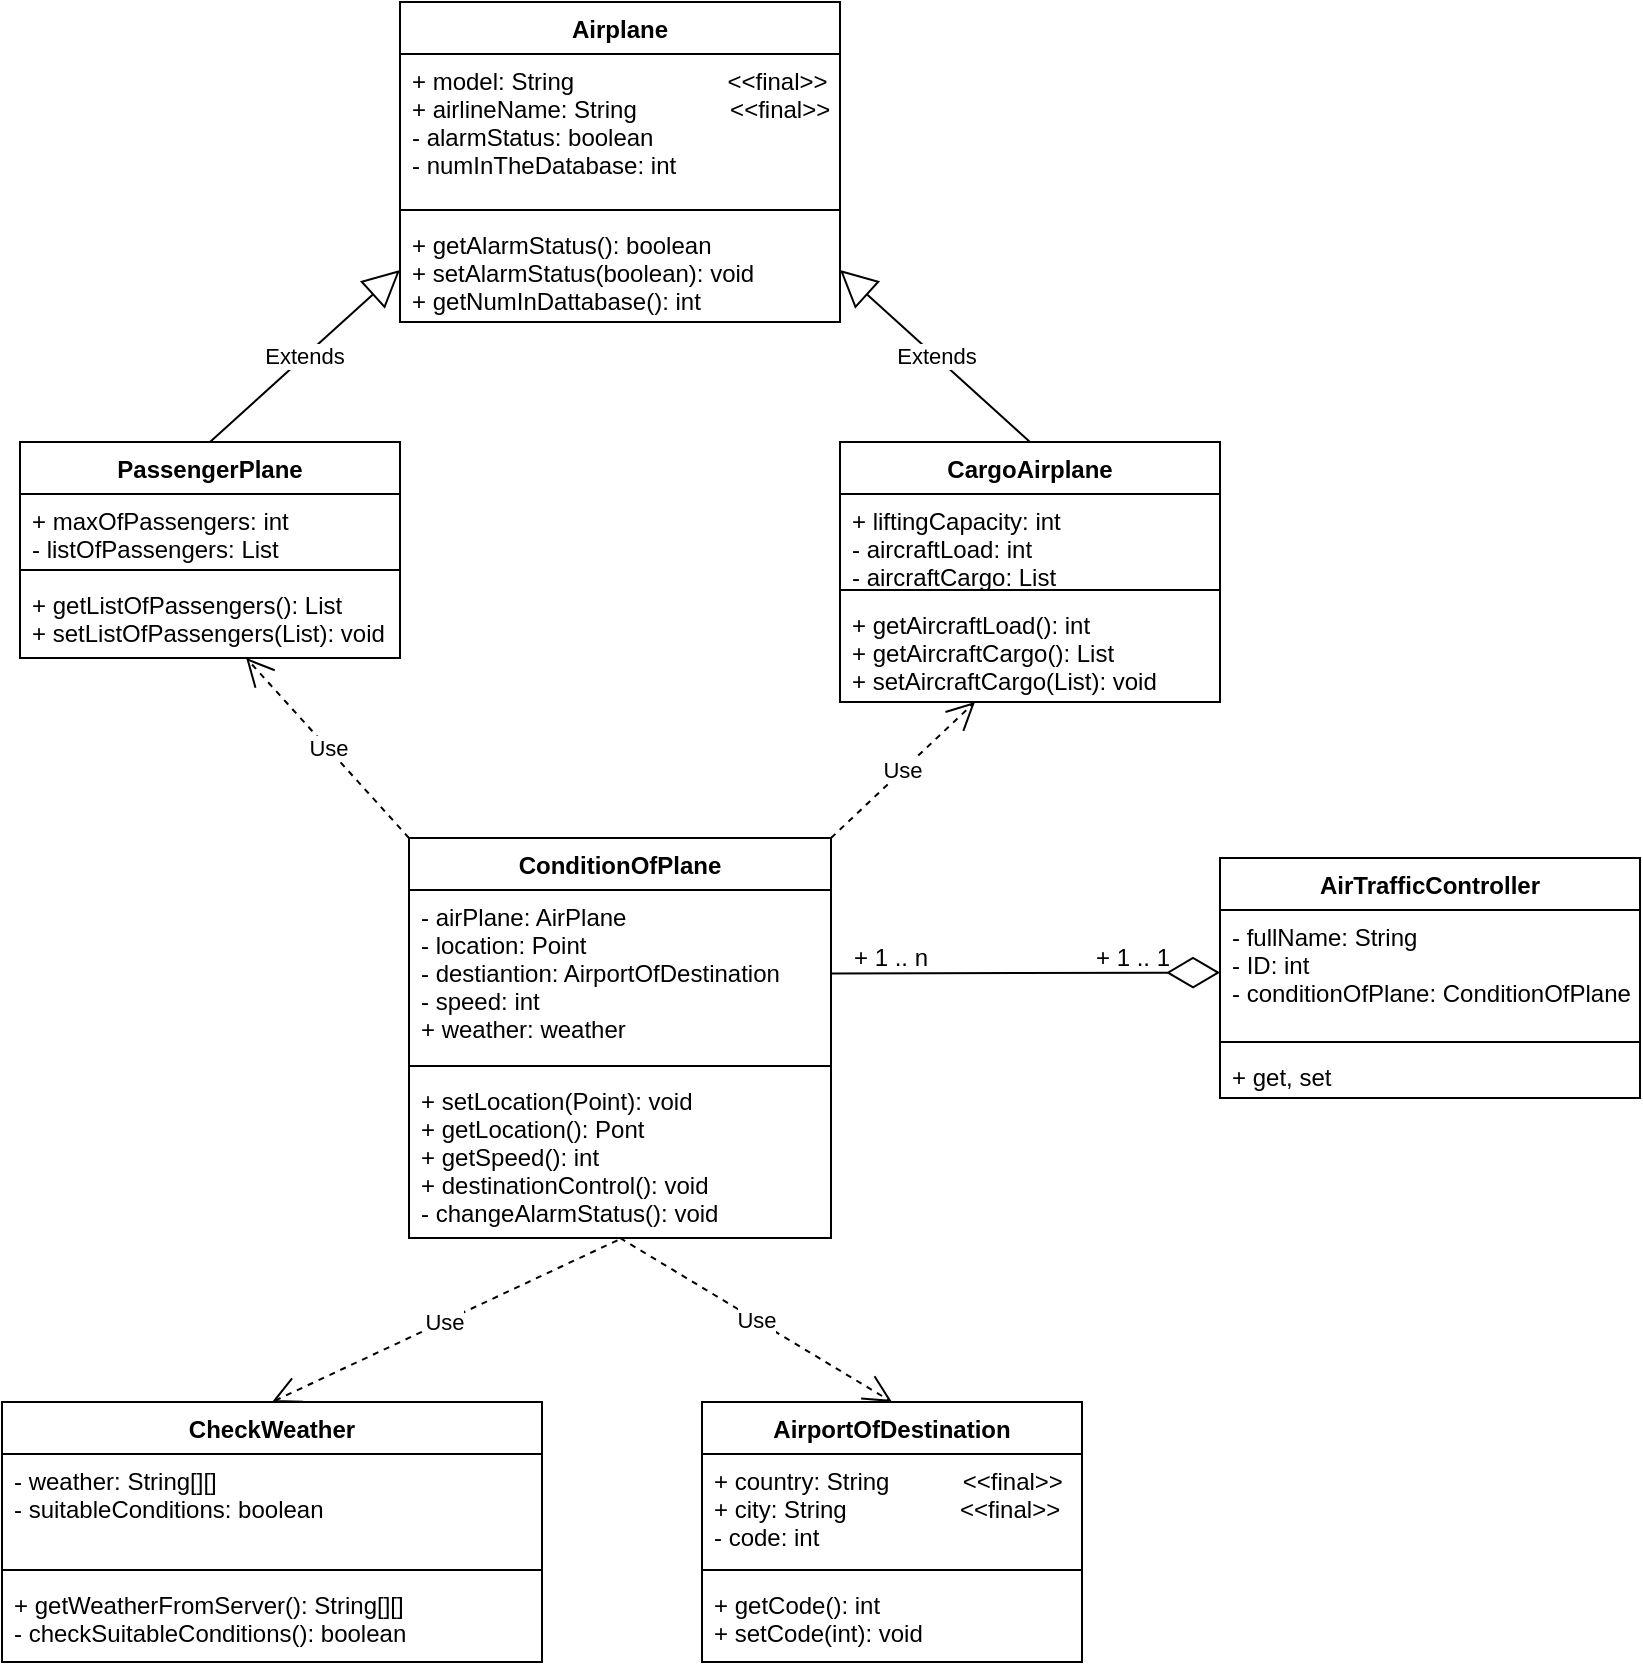 <mxfile version="14.4.1" type="google"><diagram id="C5RBs43oDa-KdzZeNtuy" name="Page-1"><mxGraphModel dx="1422" dy="1233" grid="0" gridSize="10" guides="1" tooltips="1" connect="1" arrows="1" fold="1" page="0" pageScale="1" pageWidth="827" pageHeight="1169" background="none" math="0" shadow="0"><root><mxCell id="WIyWlLk6GJQsqaUBKTNV-0"/><mxCell id="WIyWlLk6GJQsqaUBKTNV-1" parent="WIyWlLk6GJQsqaUBKTNV-0"/><mxCell id="0nV7amVX6_-95_YXLGxr-1" value="Airplane" style="swimlane;fontStyle=1;align=center;verticalAlign=top;childLayout=stackLayout;horizontal=1;startSize=26;horizontalStack=0;resizeParent=1;resizeParentMax=0;resizeLast=0;collapsible=1;marginBottom=0;" parent="WIyWlLk6GJQsqaUBKTNV-1" vertex="1"><mxGeometry x="329" y="-60" width="220" height="160" as="geometry"><mxRectangle x="334" y="80" width="80" height="26" as="alternateBounds"/></mxGeometry></mxCell><mxCell id="0nV7amVX6_-95_YXLGxr-2" value="+ model: String                       &lt;&lt;final&gt;&gt;&#10;+ airlineName: String              &lt;&lt;final&gt;&gt;&#10;- alarmStatus: boolean&#10;- numInTheDatabase: int" style="text;strokeColor=none;fillColor=none;align=left;verticalAlign=top;spacingLeft=4;spacingRight=4;overflow=hidden;rotatable=0;points=[[0,0.5],[1,0.5]];portConstraint=eastwest;" parent="0nV7amVX6_-95_YXLGxr-1" vertex="1"><mxGeometry y="26" width="220" height="74" as="geometry"/></mxCell><mxCell id="0nV7amVX6_-95_YXLGxr-3" value="" style="line;strokeWidth=1;fillColor=none;align=left;verticalAlign=middle;spacingTop=-1;spacingLeft=3;spacingRight=3;rotatable=0;labelPosition=right;points=[];portConstraint=eastwest;" parent="0nV7amVX6_-95_YXLGxr-1" vertex="1"><mxGeometry y="100" width="220" height="8" as="geometry"/></mxCell><mxCell id="0nV7amVX6_-95_YXLGxr-4" value="+ getAlarmStatus(): boolean&#10;+ setAlarmStatus(boolean): void&#10;+ getNumInDattabase(): int" style="text;strokeColor=none;fillColor=none;align=left;verticalAlign=top;spacingLeft=4;spacingRight=4;overflow=hidden;rotatable=0;points=[[0,0.5],[1,0.5]];portConstraint=eastwest;" parent="0nV7amVX6_-95_YXLGxr-1" vertex="1"><mxGeometry y="108" width="220" height="52" as="geometry"/></mxCell><mxCell id="0nV7amVX6_-95_YXLGxr-7" value="ConditionOfPlane" style="swimlane;fontStyle=1;align=center;verticalAlign=top;childLayout=stackLayout;horizontal=1;startSize=26;horizontalStack=0;resizeParent=1;resizeParentMax=0;resizeLast=0;collapsible=1;marginBottom=0;" parent="WIyWlLk6GJQsqaUBKTNV-1" vertex="1"><mxGeometry x="333.5" y="358" width="211" height="200" as="geometry"/></mxCell><mxCell id="0nV7amVX6_-95_YXLGxr-8" value="- airPlane: AirPlane&#10;- location: Point&#10;- destiantion: AirportOfDestination&#10;- speed: int&#10;+ weather: weather" style="text;strokeColor=none;fillColor=none;align=left;verticalAlign=top;spacingLeft=4;spacingRight=4;overflow=hidden;rotatable=0;points=[[0,0.5],[1,0.5]];portConstraint=eastwest;" parent="0nV7amVX6_-95_YXLGxr-7" vertex="1"><mxGeometry y="26" width="211" height="84" as="geometry"/></mxCell><mxCell id="0nV7amVX6_-95_YXLGxr-9" value="" style="line;strokeWidth=1;fillColor=none;align=left;verticalAlign=middle;spacingTop=-1;spacingLeft=3;spacingRight=3;rotatable=0;labelPosition=right;points=[];portConstraint=eastwest;" parent="0nV7amVX6_-95_YXLGxr-7" vertex="1"><mxGeometry y="110" width="211" height="8" as="geometry"/></mxCell><mxCell id="0nV7amVX6_-95_YXLGxr-10" value="+ setLocation(Point): void&#10;+ getLocation(): Pont&#10;+ getSpeed(): int&#10;+ destinationControl(): void&#10;- changeAlarmStatus(): void" style="text;strokeColor=none;fillColor=none;align=left;verticalAlign=top;spacingLeft=4;spacingRight=4;overflow=hidden;rotatable=0;points=[[0,0.5],[1,0.5]];portConstraint=eastwest;" parent="0nV7amVX6_-95_YXLGxr-7" vertex="1"><mxGeometry y="118" width="211" height="82" as="geometry"/></mxCell><mxCell id="0nV7amVX6_-95_YXLGxr-12" value="AirportOfDestination" style="swimlane;fontStyle=1;align=center;verticalAlign=top;childLayout=stackLayout;horizontal=1;startSize=26;horizontalStack=0;resizeParent=1;resizeParentMax=0;resizeLast=0;collapsible=1;marginBottom=0;" parent="WIyWlLk6GJQsqaUBKTNV-1" vertex="1"><mxGeometry x="480" y="640" width="190" height="130" as="geometry"/></mxCell><mxCell id="0nV7amVX6_-95_YXLGxr-13" value="+ country: String           &lt;&lt;final&gt;&gt;&#10;+ city: String                 &lt;&lt;final&gt;&gt;&#10;- code: int" style="text;strokeColor=none;fillColor=none;align=left;verticalAlign=top;spacingLeft=4;spacingRight=4;overflow=hidden;rotatable=0;points=[[0,0.5],[1,0.5]];portConstraint=eastwest;" parent="0nV7amVX6_-95_YXLGxr-12" vertex="1"><mxGeometry y="26" width="190" height="54" as="geometry"/></mxCell><mxCell id="0nV7amVX6_-95_YXLGxr-14" value="" style="line;strokeWidth=1;fillColor=none;align=left;verticalAlign=middle;spacingTop=-1;spacingLeft=3;spacingRight=3;rotatable=0;labelPosition=right;points=[];portConstraint=eastwest;" parent="0nV7amVX6_-95_YXLGxr-12" vertex="1"><mxGeometry y="80" width="190" height="8" as="geometry"/></mxCell><mxCell id="0nV7amVX6_-95_YXLGxr-15" value="+ getCode(): int&#10;+ setCode(int): void" style="text;strokeColor=none;fillColor=none;align=left;verticalAlign=top;spacingLeft=4;spacingRight=4;overflow=hidden;rotatable=0;points=[[0,0.5],[1,0.5]];portConstraint=eastwest;" parent="0nV7amVX6_-95_YXLGxr-12" vertex="1"><mxGeometry y="88" width="190" height="42" as="geometry"/></mxCell><mxCell id="tk0IEtdpsegPAETsVndk-17" value="Use" style="endArrow=open;endSize=12;dashed=1;html=1;entryX=0.5;entryY=0;entryDx=0;entryDy=0;exitX=0.5;exitY=1;exitDx=0;exitDy=0;exitPerimeter=0;" parent="WIyWlLk6GJQsqaUBKTNV-1" source="0nV7amVX6_-95_YXLGxr-10" target="0nV7amVX6_-95_YXLGxr-12" edge="1"><mxGeometry width="160" relative="1" as="geometry"><mxPoint x="314" y="590" as="sourcePoint"/><mxPoint x="474" y="590" as="targetPoint"/></mxGeometry></mxCell><mxCell id="kPIsaaWKU8tWym3X2IAU-0" value="CheckWeather" style="swimlane;fontStyle=1;align=center;verticalAlign=top;childLayout=stackLayout;horizontal=1;startSize=26;horizontalStack=0;resizeParent=1;resizeParentMax=0;resizeLast=0;collapsible=1;marginBottom=0;" parent="WIyWlLk6GJQsqaUBKTNV-1" vertex="1"><mxGeometry x="130" y="640" width="270" height="130" as="geometry"/></mxCell><mxCell id="kPIsaaWKU8tWym3X2IAU-1" value="- weather: String[][]&#10;- suitableConditions: boolean" style="text;strokeColor=none;fillColor=none;align=left;verticalAlign=top;spacingLeft=4;spacingRight=4;overflow=hidden;rotatable=0;points=[[0,0.5],[1,0.5]];portConstraint=eastwest;" parent="kPIsaaWKU8tWym3X2IAU-0" vertex="1"><mxGeometry y="26" width="270" height="54" as="geometry"/></mxCell><mxCell id="kPIsaaWKU8tWym3X2IAU-2" value="" style="line;strokeWidth=1;fillColor=none;align=left;verticalAlign=middle;spacingTop=-1;spacingLeft=3;spacingRight=3;rotatable=0;labelPosition=right;points=[];portConstraint=eastwest;" parent="kPIsaaWKU8tWym3X2IAU-0" vertex="1"><mxGeometry y="80" width="270" height="8" as="geometry"/></mxCell><mxCell id="kPIsaaWKU8tWym3X2IAU-3" value="+ getWeatherFromServer(): String[][]&#10;- checkSuitableConditions(): boolean" style="text;strokeColor=none;fillColor=none;align=left;verticalAlign=top;spacingLeft=4;spacingRight=4;overflow=hidden;rotatable=0;points=[[0,0.5],[1,0.5]];portConstraint=eastwest;" parent="kPIsaaWKU8tWym3X2IAU-0" vertex="1"><mxGeometry y="88" width="270" height="42" as="geometry"/></mxCell><mxCell id="kPIsaaWKU8tWym3X2IAU-4" value="Use" style="endArrow=open;endSize=12;dashed=1;html=1;entryX=0.5;entryY=0;entryDx=0;entryDy=0;exitX=0.494;exitY=1.014;exitDx=0;exitDy=0;exitPerimeter=0;" parent="WIyWlLk6GJQsqaUBKTNV-1" source="0nV7amVX6_-95_YXLGxr-10" target="kPIsaaWKU8tWym3X2IAU-0" edge="1"><mxGeometry width="160" relative="1" as="geometry"><mxPoint x="160" y="590" as="sourcePoint"/><mxPoint x="320" y="590" as="targetPoint"/></mxGeometry></mxCell><mxCell id="Od0Q54L-886D2q-ISmwV-0" value="PassengerPlane" style="swimlane;fontStyle=1;align=center;verticalAlign=top;childLayout=stackLayout;horizontal=1;startSize=26;horizontalStack=0;resizeParent=1;resizeParentMax=0;resizeLast=0;collapsible=1;marginBottom=0;" parent="WIyWlLk6GJQsqaUBKTNV-1" vertex="1"><mxGeometry x="139" y="160" width="190" height="108" as="geometry"/></mxCell><mxCell id="Od0Q54L-886D2q-ISmwV-1" value="+ maxOfPassengers: int&#10;- listOfPassengers: List" style="text;strokeColor=none;fillColor=none;align=left;verticalAlign=top;spacingLeft=4;spacingRight=4;overflow=hidden;rotatable=0;points=[[0,0.5],[1,0.5]];portConstraint=eastwest;" parent="Od0Q54L-886D2q-ISmwV-0" vertex="1"><mxGeometry y="26" width="190" height="34" as="geometry"/></mxCell><mxCell id="Od0Q54L-886D2q-ISmwV-2" value="" style="line;strokeWidth=1;fillColor=none;align=left;verticalAlign=middle;spacingTop=-1;spacingLeft=3;spacingRight=3;rotatable=0;labelPosition=right;points=[];portConstraint=eastwest;" parent="Od0Q54L-886D2q-ISmwV-0" vertex="1"><mxGeometry y="60" width="190" height="8" as="geometry"/></mxCell><mxCell id="Od0Q54L-886D2q-ISmwV-3" value="+ getListOfPassengers(): List&#10;+ setListOfPassengers(List): void" style="text;strokeColor=none;fillColor=none;align=left;verticalAlign=top;spacingLeft=4;spacingRight=4;overflow=hidden;rotatable=0;points=[[0,0.5],[1,0.5]];portConstraint=eastwest;" parent="Od0Q54L-886D2q-ISmwV-0" vertex="1"><mxGeometry y="68" width="190" height="40" as="geometry"/></mxCell><mxCell id="Od0Q54L-886D2q-ISmwV-8" value="CargoAirplane" style="swimlane;fontStyle=1;align=center;verticalAlign=top;childLayout=stackLayout;horizontal=1;startSize=26;horizontalStack=0;resizeParent=1;resizeParentMax=0;resizeLast=0;collapsible=1;marginBottom=0;" parent="WIyWlLk6GJQsqaUBKTNV-1" vertex="1"><mxGeometry x="549" y="160" width="190" height="130" as="geometry"/></mxCell><mxCell id="Od0Q54L-886D2q-ISmwV-9" value="+ liftingCapacity: int&#10;- aircraftLoad: int&#10;- aircraftCargo: List" style="text;strokeColor=none;fillColor=none;align=left;verticalAlign=top;spacingLeft=4;spacingRight=4;overflow=hidden;rotatable=0;points=[[0,0.5],[1,0.5]];portConstraint=eastwest;" parent="Od0Q54L-886D2q-ISmwV-8" vertex="1"><mxGeometry y="26" width="190" height="44" as="geometry"/></mxCell><mxCell id="Od0Q54L-886D2q-ISmwV-10" value="" style="line;strokeWidth=1;fillColor=none;align=left;verticalAlign=middle;spacingTop=-1;spacingLeft=3;spacingRight=3;rotatable=0;labelPosition=right;points=[];portConstraint=eastwest;" parent="Od0Q54L-886D2q-ISmwV-8" vertex="1"><mxGeometry y="70" width="190" height="8" as="geometry"/></mxCell><mxCell id="Od0Q54L-886D2q-ISmwV-11" value="+ getAircraftLoad(): int&#10;+ getAircraftCargo(): List&#10;+ setAircraftCargo(List): void" style="text;strokeColor=none;fillColor=none;align=left;verticalAlign=top;spacingLeft=4;spacingRight=4;overflow=hidden;rotatable=0;points=[[0,0.5],[1,0.5]];portConstraint=eastwest;" parent="Od0Q54L-886D2q-ISmwV-8" vertex="1"><mxGeometry y="78" width="190" height="52" as="geometry"/></mxCell><mxCell id="Od0Q54L-886D2q-ISmwV-12" value="AirTrafficController" style="swimlane;fontStyle=1;align=center;verticalAlign=top;childLayout=stackLayout;horizontal=1;startSize=26;horizontalStack=0;resizeParent=1;resizeParentMax=0;resizeLast=0;collapsible=1;marginBottom=0;" parent="WIyWlLk6GJQsqaUBKTNV-1" vertex="1"><mxGeometry x="739" y="368" width="210" height="120" as="geometry"/></mxCell><mxCell id="Od0Q54L-886D2q-ISmwV-13" value="- fullName: String&#10;- ID: int&#10;- conditionOfPlane: ConditionOfPlane" style="text;strokeColor=none;fillColor=none;align=left;verticalAlign=top;spacingLeft=4;spacingRight=4;overflow=hidden;rotatable=0;points=[[0,0.5],[1,0.5]];portConstraint=eastwest;" parent="Od0Q54L-886D2q-ISmwV-12" vertex="1"><mxGeometry y="26" width="210" height="62" as="geometry"/></mxCell><mxCell id="Od0Q54L-886D2q-ISmwV-14" value="" style="line;strokeWidth=1;fillColor=none;align=left;verticalAlign=middle;spacingTop=-1;spacingLeft=3;spacingRight=3;rotatable=0;labelPosition=right;points=[];portConstraint=eastwest;" parent="Od0Q54L-886D2q-ISmwV-12" vertex="1"><mxGeometry y="88" width="210" height="8" as="geometry"/></mxCell><mxCell id="Od0Q54L-886D2q-ISmwV-15" value="+ get, set" style="text;strokeColor=none;fillColor=none;align=left;verticalAlign=top;spacingLeft=4;spacingRight=4;overflow=hidden;rotatable=0;points=[[0,0.5],[1,0.5]];portConstraint=eastwest;" parent="Od0Q54L-886D2q-ISmwV-12" vertex="1"><mxGeometry y="96" width="210" height="24" as="geometry"/></mxCell><mxCell id="Od0Q54L-886D2q-ISmwV-16" value="Extends" style="endArrow=block;endSize=16;endFill=0;html=1;exitX=0.5;exitY=0;exitDx=0;exitDy=0;entryX=0;entryY=0.5;entryDx=0;entryDy=0;" parent="WIyWlLk6GJQsqaUBKTNV-1" source="Od0Q54L-886D2q-ISmwV-0" target="0nV7amVX6_-95_YXLGxr-4" edge="1"><mxGeometry width="160" relative="1" as="geometry"><mxPoint x="180" y="130" as="sourcePoint"/><mxPoint x="430" y="120" as="targetPoint"/></mxGeometry></mxCell><mxCell id="Od0Q54L-886D2q-ISmwV-17" value="Extends" style="endArrow=block;endSize=16;endFill=0;html=1;entryX=1;entryY=0.5;entryDx=0;entryDy=0;exitX=0.5;exitY=0;exitDx=0;exitDy=0;" parent="WIyWlLk6GJQsqaUBKTNV-1" source="Od0Q54L-886D2q-ISmwV-8" target="0nV7amVX6_-95_YXLGxr-4" edge="1"><mxGeometry width="160" relative="1" as="geometry"><mxPoint x="600" y="130" as="sourcePoint"/><mxPoint x="760" y="130" as="targetPoint"/></mxGeometry></mxCell><mxCell id="Od0Q54L-886D2q-ISmwV-18" value="Use" style="endArrow=open;endSize=12;dashed=1;html=1;exitX=1;exitY=0;exitDx=0;exitDy=0;" parent="WIyWlLk6GJQsqaUBKTNV-1" source="0nV7amVX6_-95_YXLGxr-7" target="Od0Q54L-886D2q-ISmwV-11" edge="1"><mxGeometry width="160" relative="1" as="geometry"><mxPoint x="570" y="340" as="sourcePoint"/><mxPoint x="730" y="340" as="targetPoint"/></mxGeometry></mxCell><mxCell id="Od0Q54L-886D2q-ISmwV-19" value="Use" style="endArrow=open;endSize=12;dashed=1;html=1;exitX=0;exitY=0;exitDx=0;exitDy=0;" parent="WIyWlLk6GJQsqaUBKTNV-1" source="0nV7amVX6_-95_YXLGxr-7" target="Od0Q54L-886D2q-ISmwV-3" edge="1"><mxGeometry width="160" relative="1" as="geometry"><mxPoint x="170" y="360" as="sourcePoint"/><mxPoint x="330" y="360" as="targetPoint"/></mxGeometry></mxCell><mxCell id="Od0Q54L-886D2q-ISmwV-21" value="+ 1 .. n" style="text;html=1;align=center;verticalAlign=middle;resizable=0;points=[];autosize=1;" parent="WIyWlLk6GJQsqaUBKTNV-1" vertex="1"><mxGeometry x="549" y="408" width="50" height="20" as="geometry"/></mxCell><mxCell id="jq-b0Uh5ulfFDXjn53pl-4" value="" style="endArrow=diamondThin;endFill=0;endSize=24;html=1;" parent="WIyWlLk6GJQsqaUBKTNV-1" source="0nV7amVX6_-95_YXLGxr-8" target="Od0Q54L-886D2q-ISmwV-13" edge="1"><mxGeometry width="160" relative="1" as="geometry"><mxPoint x="630" y="450" as="sourcePoint"/><mxPoint x="810" y="510" as="targetPoint"/></mxGeometry></mxCell><mxCell id="jq-b0Uh5ulfFDXjn53pl-5" value="+ 1 .. 1" style="text;html=1;align=center;verticalAlign=middle;resizable=0;points=[];autosize=1;" parent="WIyWlLk6GJQsqaUBKTNV-1" vertex="1"><mxGeometry x="670" y="408" width="50" height="20" as="geometry"/></mxCell></root></mxGraphModel></diagram></mxfile>